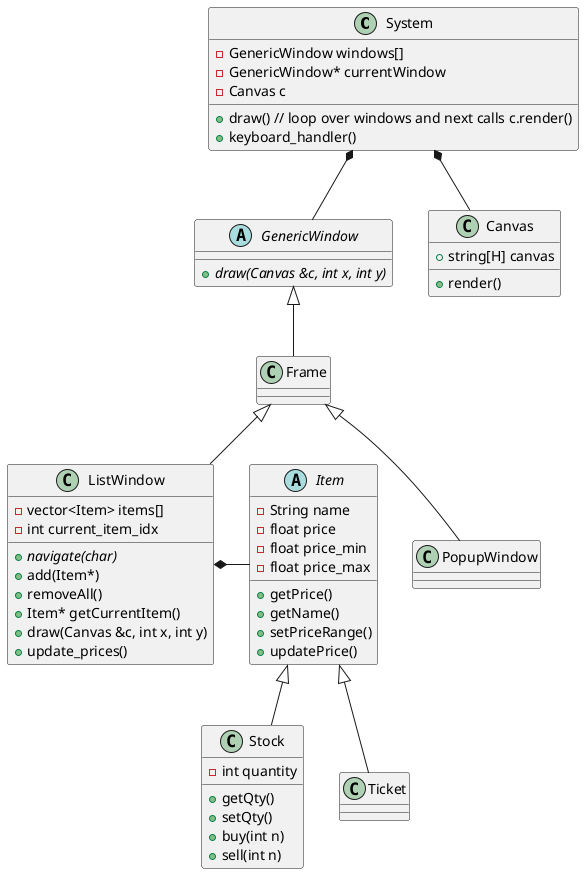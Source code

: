 @startuml
class System
{
    - GenericWindow windows[]
    - GenericWindow* currentWindow
    - Canvas c
    + draw() // loop over windows and next calls c.render()
    + keyboard_handler()
}


abstract GenericWindow
{
    + {abstract} draw(Canvas &c, int x, int y)
}

class Canvas
{
    + render()
    + string[H] canvas
}

System *-- Canvas
System *-- GenericWindow


class PopupWindow
class Frame
class ListWindow
{
    - vector<Item> items[]
    - int current_item_idx
    + {abstract} navigate(char)
    + add(Item*)
    + removeAll()
    + Item* getCurrentItem()
    + draw(Canvas &c, int x, int y) 
    + update_prices()
}
Frame <|-- ListWindow
Frame <|-- PopupWindow
GenericWindow <|-- Frame

abstract Item
{
    - String name
    - float price
    - float price_min
    - float price_max
    + getPrice()
    + getName()
    + setPriceRange()
    + updatePrice()
}
class Stock
{
    - int quantity
    + getQty()
    + setQty()
    + buy(int n)
    + sell(int n)
}
class Ticket
{
    
}
Item <|-- Stock
Item <|-- Ticket

ListWindow *- Item
@enduml
